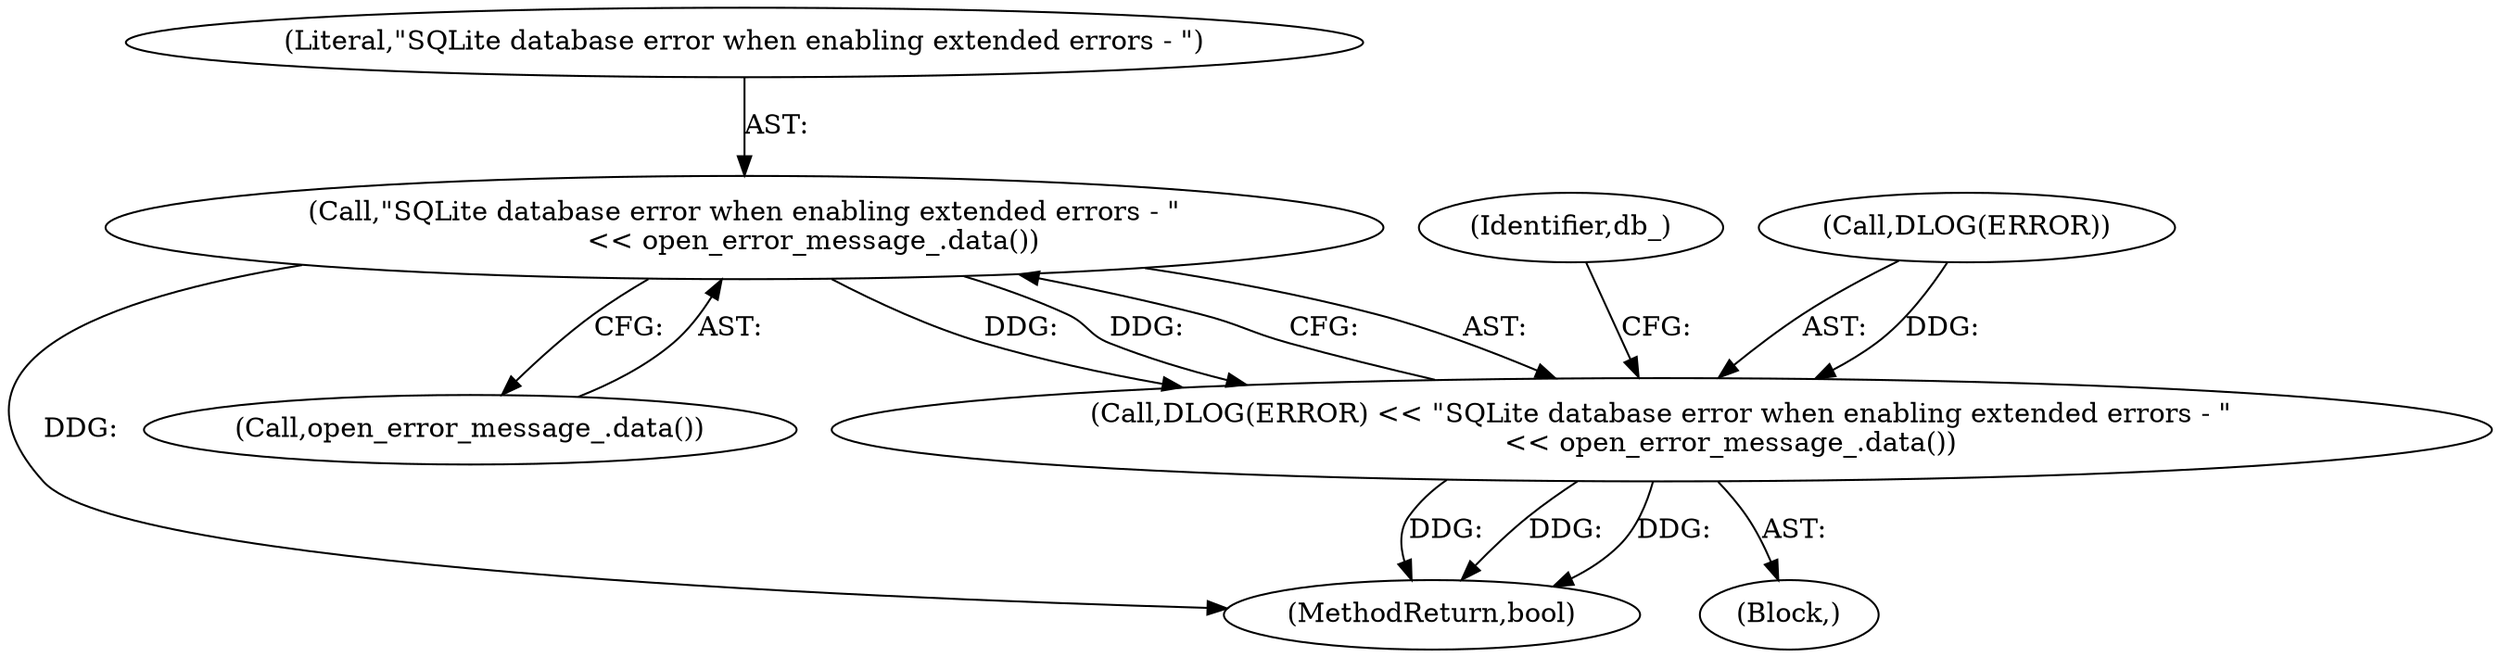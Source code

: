 digraph "0_Chrome_a06c5187775536a68f035f16cdb8bc47b9bfad24@API" {
"1000159" [label="(Call,\"SQLite database error when enabling extended errors - \"\n                << open_error_message_.data())"];
"1000156" [label="(Call,DLOG(ERROR) << \"SQLite database error when enabling extended errors - \"\n                << open_error_message_.data())"];
"1000159" [label="(Call,\"SQLite database error when enabling extended errors - \"\n                << open_error_message_.data())"];
"1000160" [label="(Literal,\"SQLite database error when enabling extended errors - \")"];
"1000223" [label="(MethodReturn,bool)"];
"1000156" [label="(Call,DLOG(ERROR) << \"SQLite database error when enabling extended errors - \"\n                << open_error_message_.data())"];
"1000163" [label="(Identifier,db_)"];
"1000157" [label="(Call,DLOG(ERROR))"];
"1000151" [label="(Block,)"];
"1000161" [label="(Call,open_error_message_.data())"];
"1000159" -> "1000156"  [label="AST: "];
"1000159" -> "1000161"  [label="CFG: "];
"1000160" -> "1000159"  [label="AST: "];
"1000161" -> "1000159"  [label="AST: "];
"1000156" -> "1000159"  [label="CFG: "];
"1000159" -> "1000223"  [label="DDG: "];
"1000159" -> "1000156"  [label="DDG: "];
"1000159" -> "1000156"  [label="DDG: "];
"1000156" -> "1000151"  [label="AST: "];
"1000157" -> "1000156"  [label="AST: "];
"1000163" -> "1000156"  [label="CFG: "];
"1000156" -> "1000223"  [label="DDG: "];
"1000156" -> "1000223"  [label="DDG: "];
"1000156" -> "1000223"  [label="DDG: "];
"1000157" -> "1000156"  [label="DDG: "];
}
